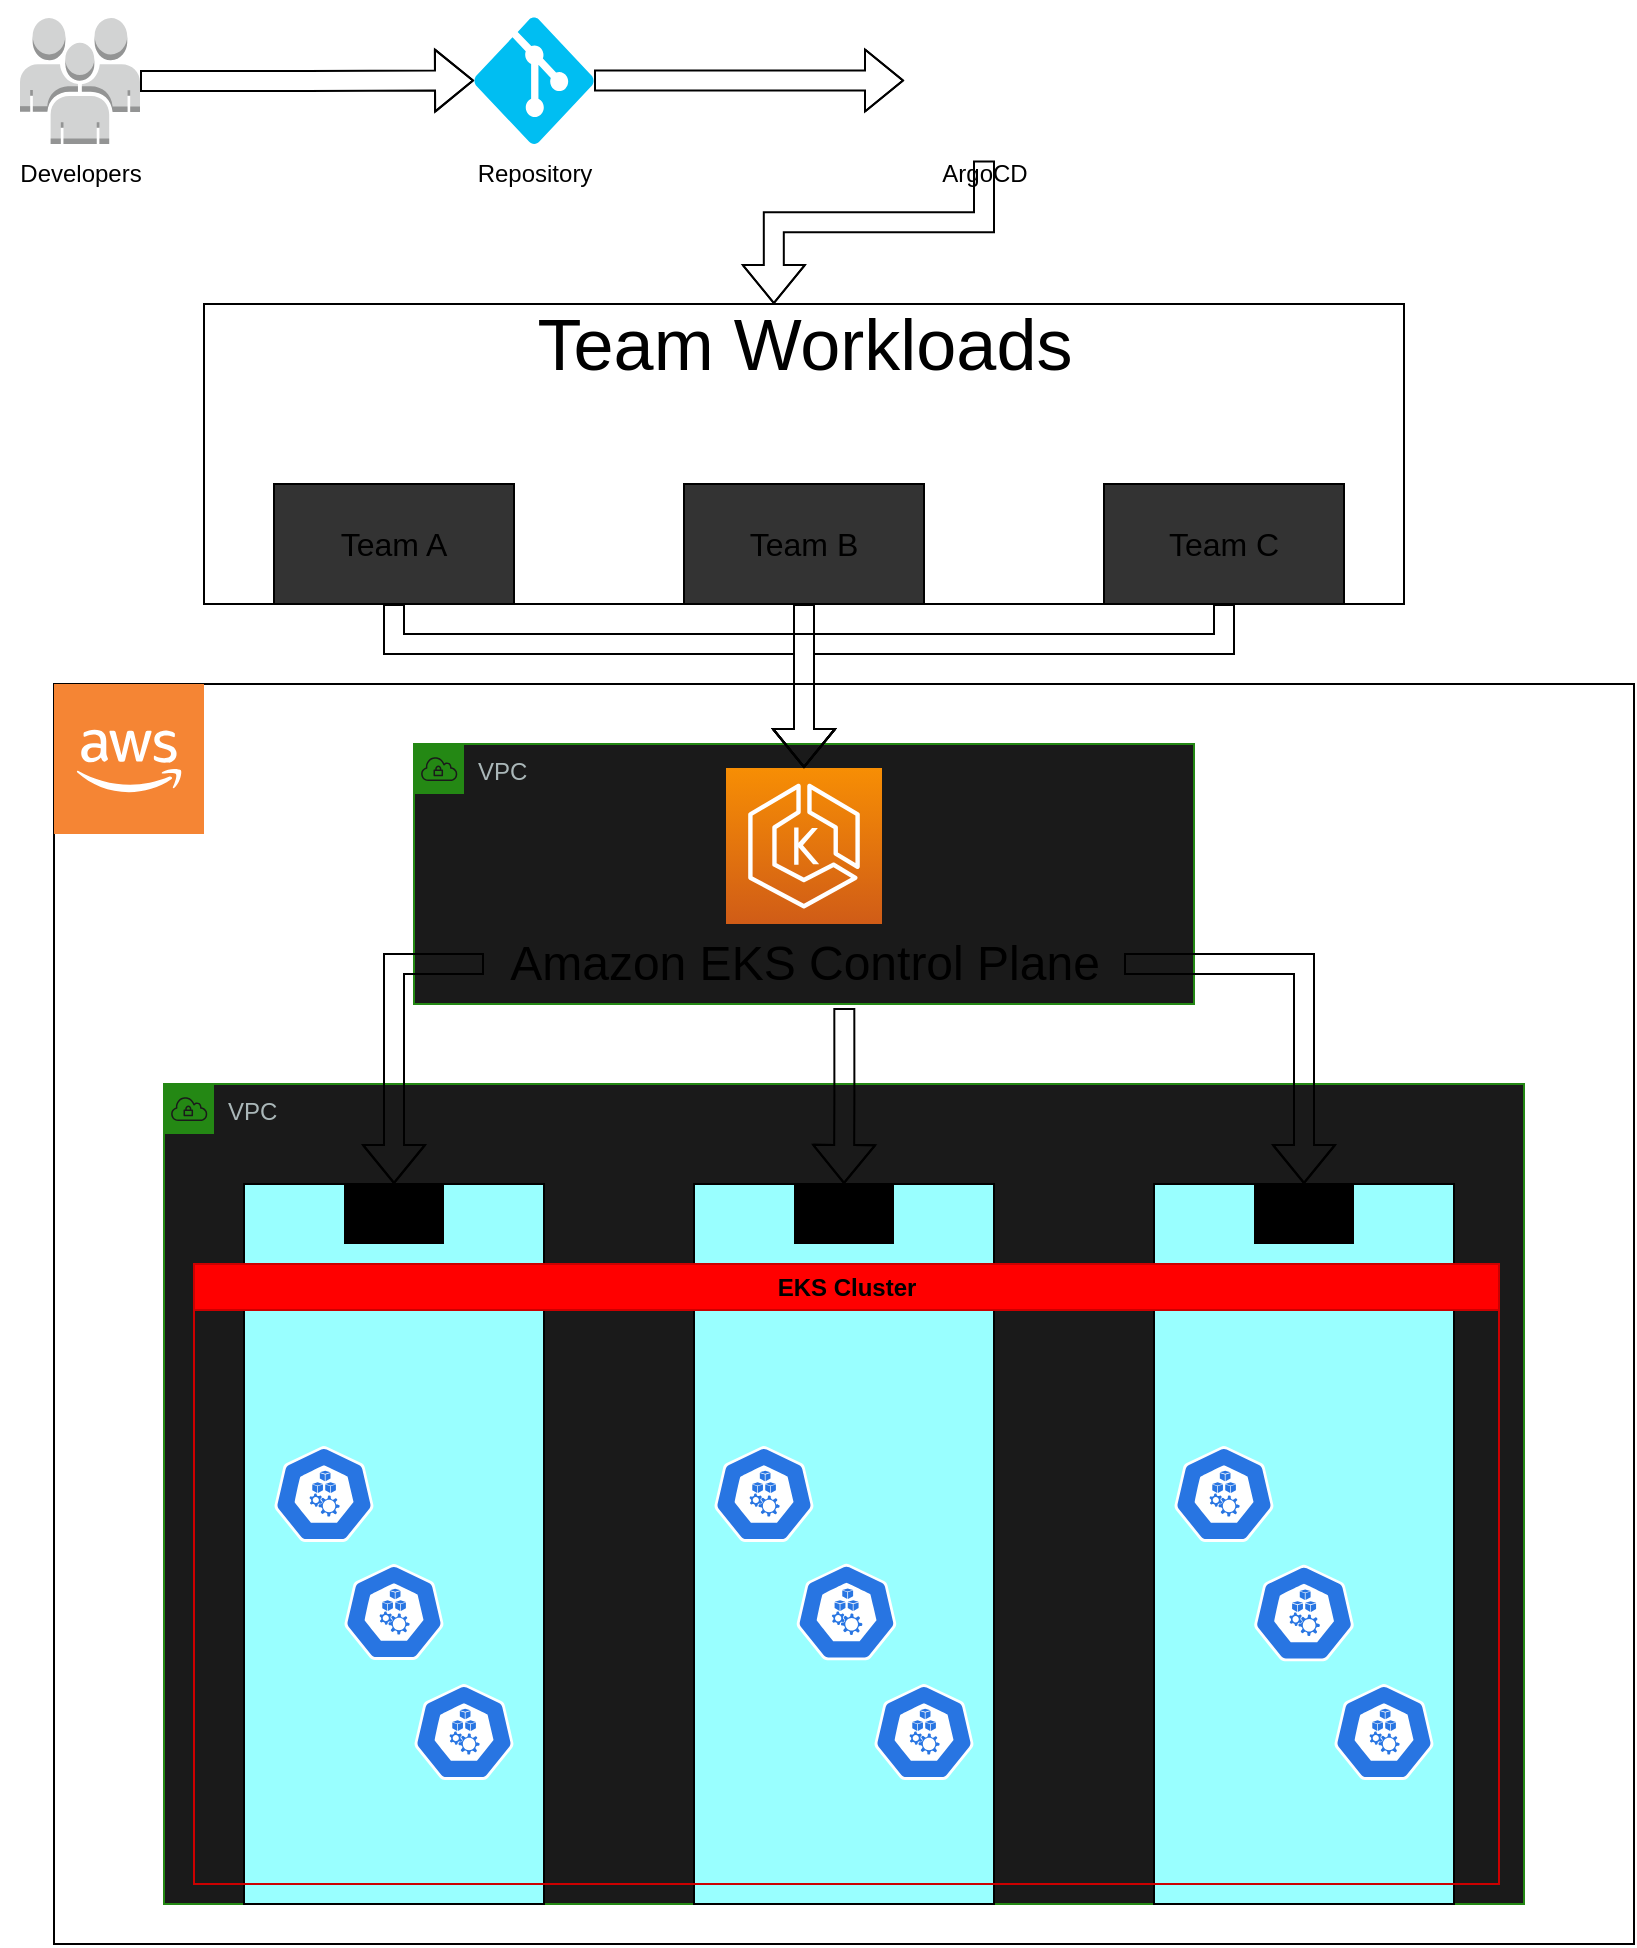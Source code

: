 <mxfile version="21.3.2" type="github">
  <diagram name="Page-1" id="ES5Gi5UbgAiyvkbfIdKN">
    <mxGraphModel dx="2239" dy="1028" grid="1" gridSize="10" guides="1" tooltips="1" connect="1" arrows="1" fold="1" page="1" pageScale="1" pageWidth="850" pageHeight="1100" math="0" shadow="0">
      <root>
        <mxCell id="0" />
        <mxCell id="1" parent="0" />
        <mxCell id="ccSRiDxAm0QWT2kE2sSJ-22" value="VPC" style="points=[[0,0],[0.25,0],[0.5,0],[0.75,0],[1,0],[1,0.25],[1,0.5],[1,0.75],[1,1],[0.75,1],[0.5,1],[0.25,1],[0,1],[0,0.75],[0,0.5],[0,0.25]];outlineConnect=0;gradientColor=none;html=1;whiteSpace=wrap;fontSize=12;fontStyle=0;container=1;pointerEvents=0;collapsible=0;recursiveResize=0;shape=mxgraph.aws4.group;grIcon=mxgraph.aws4.group_vpc;strokeColor=#248814;fillColor=#1A1A1A;verticalAlign=top;align=left;spacingLeft=30;fontColor=#AAB7B8;dashed=0;" vertex="1" parent="1">
          <mxGeometry x="105" y="630" width="680" height="410" as="geometry" />
        </mxCell>
        <mxCell id="ccSRiDxAm0QWT2kE2sSJ-18" value="VPC" style="points=[[0,0],[0.25,0],[0.5,0],[0.75,0],[1,0],[1,0.25],[1,0.5],[1,0.75],[1,1],[0.75,1],[0.5,1],[0.25,1],[0,1],[0,0.75],[0,0.5],[0,0.25]];outlineConnect=0;gradientColor=none;html=1;whiteSpace=wrap;fontSize=12;fontStyle=0;container=1;pointerEvents=0;collapsible=0;recursiveResize=0;shape=mxgraph.aws4.group;grIcon=mxgraph.aws4.group_vpc;strokeColor=#248814;fillColor=#1A1A1A;verticalAlign=top;align=left;spacingLeft=30;fontColor=#AAB7B8;dashed=0;" vertex="1" parent="1">
          <mxGeometry x="230" y="460" width="390" height="130" as="geometry" />
        </mxCell>
        <mxCell id="ccSRiDxAm0QWT2kE2sSJ-21" value="" style="sketch=0;points=[[0,0,0],[0.25,0,0],[0.5,0,0],[0.75,0,0],[1,0,0],[0,1,0],[0.25,1,0],[0.5,1,0],[0.75,1,0],[1,1,0],[0,0.25,0],[0,0.5,0],[0,0.75,0],[1,0.25,0],[1,0.5,0],[1,0.75,0]];outlineConnect=0;fontColor=#232F3E;gradientColor=#F78E04;gradientDirection=north;fillColor=#D05C17;strokeColor=#ffffff;dashed=0;verticalLabelPosition=bottom;verticalAlign=top;align=center;html=1;fontSize=12;fontStyle=0;aspect=fixed;shape=mxgraph.aws4.resourceIcon;resIcon=mxgraph.aws4.eks;" vertex="1" parent="ccSRiDxAm0QWT2kE2sSJ-18">
          <mxGeometry x="156" y="12" width="78" height="78" as="geometry" />
        </mxCell>
        <mxCell id="ccSRiDxAm0QWT2kE2sSJ-44" style="edgeStyle=orthogonalEdgeStyle;shape=flexArrow;rounded=0;orthogonalLoop=1;jettySize=auto;html=1;entryX=0;entryY=0.5;entryDx=0;entryDy=0;entryPerimeter=0;" edge="1" parent="1" source="ccSRiDxAm0QWT2kE2sSJ-1" target="ccSRiDxAm0QWT2kE2sSJ-3">
          <mxGeometry relative="1" as="geometry" />
        </mxCell>
        <mxCell id="ccSRiDxAm0QWT2kE2sSJ-1" value="" style="outlineConnect=0;dashed=0;verticalLabelPosition=bottom;verticalAlign=top;align=center;html=1;shape=mxgraph.aws3.users;fillColor=#D2D3D3;gradientColor=none;" vertex="1" parent="1">
          <mxGeometry x="33" y="97" width="60" height="63" as="geometry" />
        </mxCell>
        <mxCell id="ccSRiDxAm0QWT2kE2sSJ-2" value="Developers" style="text;html=1;align=center;verticalAlign=middle;resizable=0;points=[];autosize=1;strokeColor=none;fillColor=none;" vertex="1" parent="1">
          <mxGeometry x="23" y="160" width="80" height="30" as="geometry" />
        </mxCell>
        <mxCell id="ccSRiDxAm0QWT2kE2sSJ-43" style="edgeStyle=orthogonalEdgeStyle;shape=flexArrow;rounded=0;orthogonalLoop=1;jettySize=auto;html=1;entryX=0;entryY=0.5;entryDx=0;entryDy=0;" edge="1" parent="1" source="ccSRiDxAm0QWT2kE2sSJ-3" target="ccSRiDxAm0QWT2kE2sSJ-7">
          <mxGeometry relative="1" as="geometry" />
        </mxCell>
        <mxCell id="ccSRiDxAm0QWT2kE2sSJ-3" value="" style="verticalLabelPosition=bottom;html=1;verticalAlign=top;align=center;strokeColor=none;fillColor=#00BEF2;shape=mxgraph.azure.git_repository;" vertex="1" parent="1">
          <mxGeometry x="260" y="96.5" width="60" height="63.5" as="geometry" />
        </mxCell>
        <mxCell id="ccSRiDxAm0QWT2kE2sSJ-4" value="Repository" style="text;html=1;align=center;verticalAlign=middle;resizable=0;points=[];autosize=1;strokeColor=none;fillColor=none;" vertex="1" parent="1">
          <mxGeometry x="250" y="160" width="80" height="30" as="geometry" />
        </mxCell>
        <mxCell id="ccSRiDxAm0QWT2kE2sSJ-45" style="edgeStyle=orthogonalEdgeStyle;shape=flexArrow;rounded=0;orthogonalLoop=1;jettySize=auto;html=1;entryX=0.448;entryY=0.167;entryDx=0;entryDy=0;entryPerimeter=0;" edge="1" parent="1" source="ccSRiDxAm0QWT2kE2sSJ-7" target="ccSRiDxAm0QWT2kE2sSJ-10">
          <mxGeometry relative="1" as="geometry" />
        </mxCell>
        <mxCell id="ccSRiDxAm0QWT2kE2sSJ-7" value="" style="shape=image;imageAspect=0;aspect=fixed;verticalLabelPosition=bottom;verticalAlign=top;image=https://cncf-branding.netlify.app/img/projects/argo/icon/color/argo-icon-color.png;" vertex="1" parent="1">
          <mxGeometry x="475" y="88.25" width="80" height="80" as="geometry" />
        </mxCell>
        <mxCell id="ccSRiDxAm0QWT2kE2sSJ-8" value="ArgoCD" style="text;html=1;align=center;verticalAlign=middle;resizable=0;points=[];autosize=1;strokeColor=none;fillColor=none;" vertex="1" parent="1">
          <mxGeometry x="480" y="160" width="70" height="30" as="geometry" />
        </mxCell>
        <mxCell id="ccSRiDxAm0QWT2kE2sSJ-9" value="" style="rounded=0;whiteSpace=wrap;html=1;" vertex="1" parent="1">
          <mxGeometry x="125" y="240" width="600" height="150" as="geometry" />
        </mxCell>
        <mxCell id="ccSRiDxAm0QWT2kE2sSJ-10" value="&lt;font style=&quot;font-size: 36px;&quot;&gt;Team Workloads&lt;/font&gt;" style="text;html=1;align=center;verticalAlign=middle;resizable=0;points=[];autosize=1;strokeColor=none;fillColor=none;" vertex="1" parent="1">
          <mxGeometry x="280" y="230" width="290" height="60" as="geometry" />
        </mxCell>
        <mxCell id="ccSRiDxAm0QWT2kE2sSJ-49" style="edgeStyle=orthogonalEdgeStyle;shape=flexArrow;rounded=0;orthogonalLoop=1;jettySize=auto;html=1;" edge="1" parent="1" source="ccSRiDxAm0QWT2kE2sSJ-11" target="ccSRiDxAm0QWT2kE2sSJ-21">
          <mxGeometry relative="1" as="geometry">
            <Array as="points">
              <mxPoint x="635" y="410" />
              <mxPoint x="425" y="410" />
            </Array>
          </mxGeometry>
        </mxCell>
        <mxCell id="ccSRiDxAm0QWT2kE2sSJ-11" value="&lt;font size=&quot;3&quot;&gt;Team C&lt;/font&gt;" style="rounded=0;whiteSpace=wrap;html=1;fillColor=#333333;" vertex="1" parent="1">
          <mxGeometry x="575" y="330" width="120" height="60" as="geometry" />
        </mxCell>
        <mxCell id="ccSRiDxAm0QWT2kE2sSJ-48" style="edgeStyle=orthogonalEdgeStyle;shape=flexArrow;rounded=0;orthogonalLoop=1;jettySize=auto;html=1;" edge="1" parent="1" source="ccSRiDxAm0QWT2kE2sSJ-12" target="ccSRiDxAm0QWT2kE2sSJ-21">
          <mxGeometry relative="1" as="geometry" />
        </mxCell>
        <mxCell id="ccSRiDxAm0QWT2kE2sSJ-12" value="&lt;font size=&quot;3&quot;&gt;Team B&lt;/font&gt;" style="rounded=0;whiteSpace=wrap;html=1;fillColor=#333333;" vertex="1" parent="1">
          <mxGeometry x="365" y="330" width="120" height="60" as="geometry" />
        </mxCell>
        <mxCell id="ccSRiDxAm0QWT2kE2sSJ-47" style="edgeStyle=orthogonalEdgeStyle;shape=flexArrow;rounded=0;orthogonalLoop=1;jettySize=auto;html=1;" edge="1" parent="1" source="ccSRiDxAm0QWT2kE2sSJ-13" target="ccSRiDxAm0QWT2kE2sSJ-21">
          <mxGeometry relative="1" as="geometry">
            <Array as="points">
              <mxPoint x="220" y="410" />
              <mxPoint x="425" y="410" />
            </Array>
          </mxGeometry>
        </mxCell>
        <mxCell id="ccSRiDxAm0QWT2kE2sSJ-13" value="&lt;font size=&quot;3&quot;&gt;Team A&lt;/font&gt;" style="rounded=0;whiteSpace=wrap;html=1;fillColor=#333333;" vertex="1" parent="1">
          <mxGeometry x="160" y="330" width="120" height="60" as="geometry" />
        </mxCell>
        <mxCell id="ccSRiDxAm0QWT2kE2sSJ-14" value="" style="rounded=0;whiteSpace=wrap;html=1;fillColor=none;" vertex="1" parent="1">
          <mxGeometry x="50" y="430" width="790" height="630" as="geometry" />
        </mxCell>
        <mxCell id="ccSRiDxAm0QWT2kE2sSJ-16" value="" style="outlineConnect=0;dashed=0;verticalLabelPosition=bottom;verticalAlign=top;align=center;html=1;shape=mxgraph.aws3.cloud_2;fillColor=#F58534;gradientColor=none;" vertex="1" parent="1">
          <mxGeometry x="50" y="430" width="75" height="75" as="geometry" />
        </mxCell>
        <mxCell id="ccSRiDxAm0QWT2kE2sSJ-51" style="edgeStyle=orthogonalEdgeStyle;shape=flexArrow;rounded=0;orthogonalLoop=1;jettySize=auto;html=1;exitX=0.563;exitY=1.05;exitDx=0;exitDy=0;exitPerimeter=0;" edge="1" parent="1" source="ccSRiDxAm0QWT2kE2sSJ-19" target="ccSRiDxAm0QWT2kE2sSJ-27">
          <mxGeometry relative="1" as="geometry" />
        </mxCell>
        <mxCell id="ccSRiDxAm0QWT2kE2sSJ-52" style="edgeStyle=orthogonalEdgeStyle;shape=flexArrow;rounded=0;orthogonalLoop=1;jettySize=auto;html=1;" edge="1" parent="1" source="ccSRiDxAm0QWT2kE2sSJ-19" target="ccSRiDxAm0QWT2kE2sSJ-26">
          <mxGeometry relative="1" as="geometry" />
        </mxCell>
        <mxCell id="ccSRiDxAm0QWT2kE2sSJ-53" style="edgeStyle=orthogonalEdgeStyle;shape=flexArrow;rounded=0;orthogonalLoop=1;jettySize=auto;html=1;" edge="1" parent="1" source="ccSRiDxAm0QWT2kE2sSJ-19" target="ccSRiDxAm0QWT2kE2sSJ-28">
          <mxGeometry relative="1" as="geometry" />
        </mxCell>
        <mxCell id="ccSRiDxAm0QWT2kE2sSJ-19" value="&lt;font style=&quot;font-size: 24px;&quot;&gt;Amazon EKS Control Plane&lt;/font&gt;" style="text;html=1;align=center;verticalAlign=middle;resizable=0;points=[];autosize=1;strokeColor=none;fillColor=none;" vertex="1" parent="1">
          <mxGeometry x="265" y="550" width="320" height="40" as="geometry" />
        </mxCell>
        <mxCell id="ccSRiDxAm0QWT2kE2sSJ-23" value="" style="rounded=0;whiteSpace=wrap;html=1;fillColor=#99FFFF;" vertex="1" parent="1">
          <mxGeometry x="145" y="680" width="150" height="360" as="geometry" />
        </mxCell>
        <mxCell id="ccSRiDxAm0QWT2kE2sSJ-24" value="" style="rounded=0;whiteSpace=wrap;html=1;fillColor=#99FFFF;" vertex="1" parent="1">
          <mxGeometry x="370" y="680" width="150" height="360" as="geometry" />
        </mxCell>
        <mxCell id="ccSRiDxAm0QWT2kE2sSJ-25" value="" style="rounded=0;whiteSpace=wrap;html=1;fillColor=#99FFFF;" vertex="1" parent="1">
          <mxGeometry x="600" y="680" width="150" height="360" as="geometry" />
        </mxCell>
        <mxCell id="ccSRiDxAm0QWT2kE2sSJ-26" value="&lt;font size=&quot;3&quot;&gt;AZ1&lt;br&gt;&lt;/font&gt;" style="text;html=1;align=center;verticalAlign=middle;resizable=0;points=[];autosize=1;strokeColor=none;fillColor=#000000;" vertex="1" parent="1">
          <mxGeometry x="195" y="680" width="50" height="30" as="geometry" />
        </mxCell>
        <mxCell id="ccSRiDxAm0QWT2kE2sSJ-27" value="&lt;font size=&quot;3&quot;&gt;AZ2&lt;br&gt;&lt;/font&gt;" style="text;html=1;align=center;verticalAlign=middle;resizable=0;points=[];autosize=1;strokeColor=none;fillColor=#000000;" vertex="1" parent="1">
          <mxGeometry x="420" y="680" width="50" height="30" as="geometry" />
        </mxCell>
        <mxCell id="ccSRiDxAm0QWT2kE2sSJ-28" value="&lt;font size=&quot;3&quot;&gt;AZ3&lt;br&gt;&lt;/font&gt;" style="text;html=1;align=center;verticalAlign=middle;resizable=0;points=[];autosize=1;strokeColor=none;fillColor=#000000;" vertex="1" parent="1">
          <mxGeometry x="650" y="680" width="50" height="30" as="geometry" />
        </mxCell>
        <mxCell id="ccSRiDxAm0QWT2kE2sSJ-30" value="EKS Cluster" style="swimlane;whiteSpace=wrap;html=1;strokeColor=#CC0000;fillColor=#FF0000;" vertex="1" parent="1">
          <mxGeometry x="120" y="720" width="652.5" height="310" as="geometry" />
        </mxCell>
        <mxCell id="ccSRiDxAm0QWT2kE2sSJ-38" value="" style="sketch=0;html=1;dashed=0;whitespace=wrap;fillColor=#2875E2;strokeColor=#ffffff;points=[[0.005,0.63,0],[0.1,0.2,0],[0.9,0.2,0],[0.5,0,0],[0.995,0.63,0],[0.72,0.99,0],[0.5,1,0],[0.28,0.99,0]];verticalLabelPosition=bottom;align=center;verticalAlign=top;shape=mxgraph.kubernetes.icon;prIcon=node" vertex="1" parent="ccSRiDxAm0QWT2kE2sSJ-30">
          <mxGeometry x="75" y="150" width="50" height="48" as="geometry" />
        </mxCell>
        <mxCell id="ccSRiDxAm0QWT2kE2sSJ-35" value="" style="sketch=0;html=1;dashed=0;whitespace=wrap;fillColor=#2875E2;strokeColor=#ffffff;points=[[0.005,0.63,0],[0.1,0.2,0],[0.9,0.2,0],[0.5,0,0],[0.995,0.63,0],[0.72,0.99,0],[0.5,1,0],[0.28,0.99,0]];verticalLabelPosition=bottom;align=center;verticalAlign=top;shape=mxgraph.kubernetes.icon;prIcon=node" vertex="1" parent="ccSRiDxAm0QWT2kE2sSJ-30">
          <mxGeometry x="260" y="91" width="50" height="48" as="geometry" />
        </mxCell>
        <mxCell id="ccSRiDxAm0QWT2kE2sSJ-33" value="" style="sketch=0;html=1;dashed=0;whitespace=wrap;fillColor=#2875E2;strokeColor=#ffffff;points=[[0.005,0.63,0],[0.1,0.2,0],[0.9,0.2,0],[0.5,0,0],[0.995,0.63,0],[0.72,0.99,0],[0.5,1,0],[0.28,0.99,0]];verticalLabelPosition=bottom;align=center;verticalAlign=top;shape=mxgraph.kubernetes.icon;prIcon=node" vertex="1" parent="ccSRiDxAm0QWT2kE2sSJ-30">
          <mxGeometry x="340" y="210" width="50" height="48" as="geometry" />
        </mxCell>
        <mxCell id="ccSRiDxAm0QWT2kE2sSJ-34" value="" style="sketch=0;html=1;dashed=0;whitespace=wrap;fillColor=#2875E2;strokeColor=#ffffff;points=[[0.005,0.63,0],[0.1,0.2,0],[0.9,0.2,0],[0.5,0,0],[0.995,0.63,0],[0.72,0.99,0],[0.5,1,0],[0.28,0.99,0]];verticalLabelPosition=bottom;align=center;verticalAlign=top;shape=mxgraph.kubernetes.icon;prIcon=node" vertex="1" parent="ccSRiDxAm0QWT2kE2sSJ-30">
          <mxGeometry x="301.25" y="149" width="50" height="50" as="geometry" />
        </mxCell>
        <mxCell id="ccSRiDxAm0QWT2kE2sSJ-39" value="" style="sketch=0;html=1;dashed=0;whitespace=wrap;fillColor=#2875E2;strokeColor=#ffffff;points=[[0.005,0.63,0],[0.1,0.2,0],[0.9,0.2,0],[0.5,0,0],[0.995,0.63,0],[0.72,0.99,0],[0.5,1,0],[0.28,0.99,0]];verticalLabelPosition=bottom;align=center;verticalAlign=top;shape=mxgraph.kubernetes.icon;prIcon=node" vertex="1" parent="ccSRiDxAm0QWT2kE2sSJ-30">
          <mxGeometry x="570" y="210" width="50" height="48" as="geometry" />
        </mxCell>
        <mxCell id="ccSRiDxAm0QWT2kE2sSJ-40" value="" style="sketch=0;html=1;dashed=0;whitespace=wrap;fillColor=#2875E2;strokeColor=#ffffff;points=[[0.005,0.63,0],[0.1,0.2,0],[0.9,0.2,0],[0.5,0,0],[0.995,0.63,0],[0.72,0.99,0],[0.5,1,0],[0.28,0.99,0]];verticalLabelPosition=bottom;align=center;verticalAlign=top;shape=mxgraph.kubernetes.icon;prIcon=node" vertex="1" parent="ccSRiDxAm0QWT2kE2sSJ-30">
          <mxGeometry x="530" y="149" width="50" height="51" as="geometry" />
        </mxCell>
        <mxCell id="ccSRiDxAm0QWT2kE2sSJ-32" value="" style="sketch=0;html=1;dashed=0;whitespace=wrap;fillColor=#2875E2;strokeColor=#ffffff;points=[[0.005,0.63,0],[0.1,0.2,0],[0.9,0.2,0],[0.5,0,0],[0.995,0.63,0],[0.72,0.99,0],[0.5,1,0],[0.28,0.99,0]];verticalLabelPosition=bottom;align=center;verticalAlign=top;shape=mxgraph.kubernetes.icon;prIcon=node" vertex="1" parent="1">
          <mxGeometry x="610" y="811" width="50" height="48" as="geometry" />
        </mxCell>
        <mxCell id="ccSRiDxAm0QWT2kE2sSJ-36" value="" style="sketch=0;html=1;dashed=0;whitespace=wrap;fillColor=#2875E2;strokeColor=#ffffff;points=[[0.005,0.63,0],[0.1,0.2,0],[0.9,0.2,0],[0.5,0,0],[0.995,0.63,0],[0.72,0.99,0],[0.5,1,0],[0.28,0.99,0]];verticalLabelPosition=bottom;align=center;verticalAlign=top;shape=mxgraph.kubernetes.icon;prIcon=node" vertex="1" parent="1">
          <mxGeometry x="230" y="930" width="50" height="48" as="geometry" />
        </mxCell>
        <mxCell id="ccSRiDxAm0QWT2kE2sSJ-37" value="" style="sketch=0;html=1;dashed=0;whitespace=wrap;fillColor=#2875E2;strokeColor=#ffffff;points=[[0.005,0.63,0],[0.1,0.2,0],[0.9,0.2,0],[0.5,0,0],[0.995,0.63,0],[0.72,0.99,0],[0.5,1,0],[0.28,0.99,0]];verticalLabelPosition=bottom;align=center;verticalAlign=top;shape=mxgraph.kubernetes.icon;prIcon=node" vertex="1" parent="1">
          <mxGeometry x="160" y="811" width="50" height="48" as="geometry" />
        </mxCell>
      </root>
    </mxGraphModel>
  </diagram>
</mxfile>
